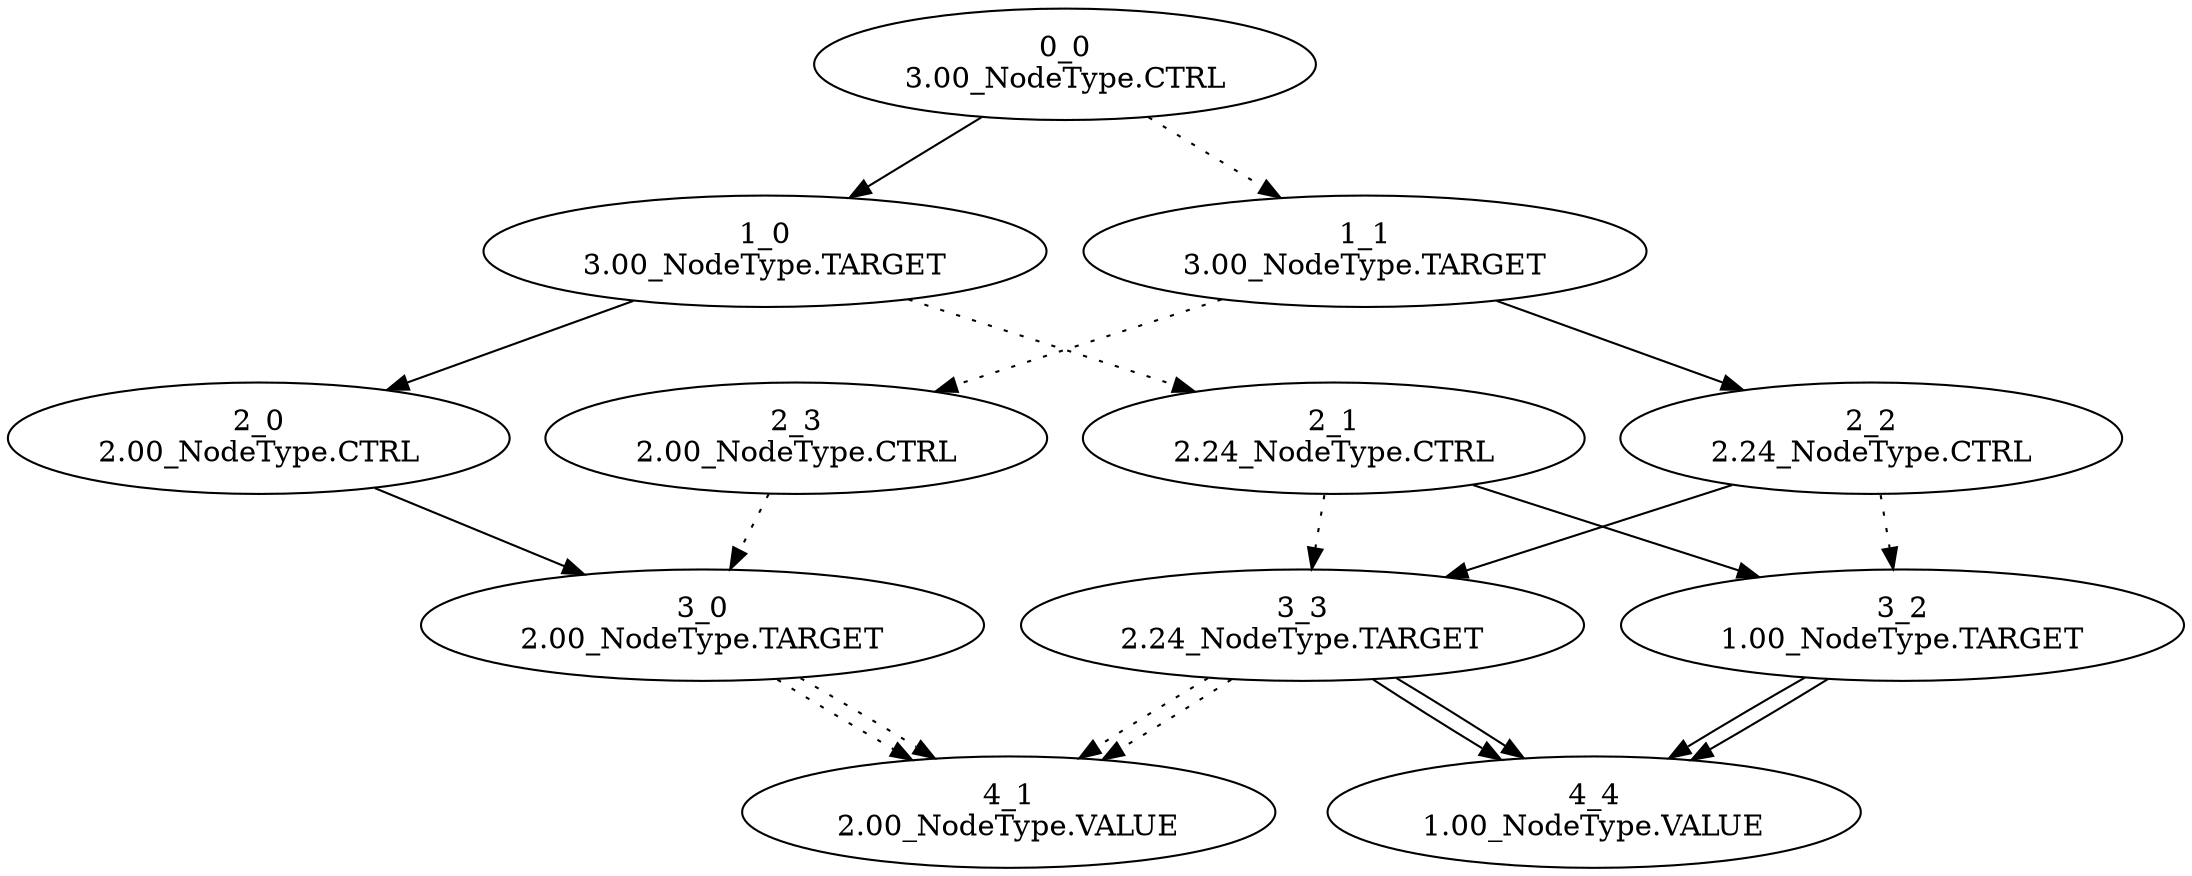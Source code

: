digraph {
	"0_0
3.00_NodeType.CTRL"
	"1_0
3.00_NodeType.TARGET"
	"0_0
3.00_NodeType.CTRL" -> "1_0
3.00_NodeType.TARGET"
	"2_0
2.00_NodeType.CTRL"
	"1_0
3.00_NodeType.TARGET" -> "2_0
2.00_NodeType.CTRL"
	"3_0
2.00_NodeType.TARGET"
	"2_0
2.00_NodeType.CTRL" -> "3_0
2.00_NodeType.TARGET"
	"4_1
2.00_NodeType.VALUE"
	"3_0
2.00_NodeType.TARGET" -> "4_1
2.00_NodeType.VALUE" [style=dotted]
	"2_1
2.24_NodeType.CTRL"
	"1_0
3.00_NodeType.TARGET" -> "2_1
2.24_NodeType.CTRL" [style=dotted]
	"3_2
1.00_NodeType.TARGET"
	"2_1
2.24_NodeType.CTRL" -> "3_2
1.00_NodeType.TARGET"
	"4_4
1.00_NodeType.VALUE"
	"3_2
1.00_NodeType.TARGET" -> "4_4
1.00_NodeType.VALUE"
	"3_3
2.24_NodeType.TARGET"
	"2_1
2.24_NodeType.CTRL" -> "3_3
2.24_NodeType.TARGET" [style=dotted]
	"4_4
1.00_NodeType.VALUE"
	"3_3
2.24_NodeType.TARGET" -> "4_4
1.00_NodeType.VALUE"
	"4_1
2.00_NodeType.VALUE"
	"3_3
2.24_NodeType.TARGET" -> "4_1
2.00_NodeType.VALUE" [style=dotted]
	"1_1
3.00_NodeType.TARGET"
	"0_0
3.00_NodeType.CTRL" -> "1_1
3.00_NodeType.TARGET" [style=dotted]
	"2_2
2.24_NodeType.CTRL"
	"1_1
3.00_NodeType.TARGET" -> "2_2
2.24_NodeType.CTRL"
	"3_3
2.24_NodeType.TARGET"
	"2_2
2.24_NodeType.CTRL" -> "3_3
2.24_NodeType.TARGET"
	"4_4
1.00_NodeType.VALUE"
	"3_3
2.24_NodeType.TARGET" -> "4_4
1.00_NodeType.VALUE"
	"4_1
2.00_NodeType.VALUE"
	"3_3
2.24_NodeType.TARGET" -> "4_1
2.00_NodeType.VALUE" [style=dotted]
	"3_2
1.00_NodeType.TARGET"
	"2_2
2.24_NodeType.CTRL" -> "3_2
1.00_NodeType.TARGET" [style=dotted]
	"4_4
1.00_NodeType.VALUE"
	"3_2
1.00_NodeType.TARGET" -> "4_4
1.00_NodeType.VALUE"
	"2_3
2.00_NodeType.CTRL"
	"1_1
3.00_NodeType.TARGET" -> "2_3
2.00_NodeType.CTRL" [style=dotted]
	"3_0
2.00_NodeType.TARGET"
	"2_3
2.00_NodeType.CTRL" -> "3_0
2.00_NodeType.TARGET" [style=dotted]
	"4_1
2.00_NodeType.VALUE"
	"3_0
2.00_NodeType.TARGET" -> "4_1
2.00_NodeType.VALUE" [style=dotted]
}
